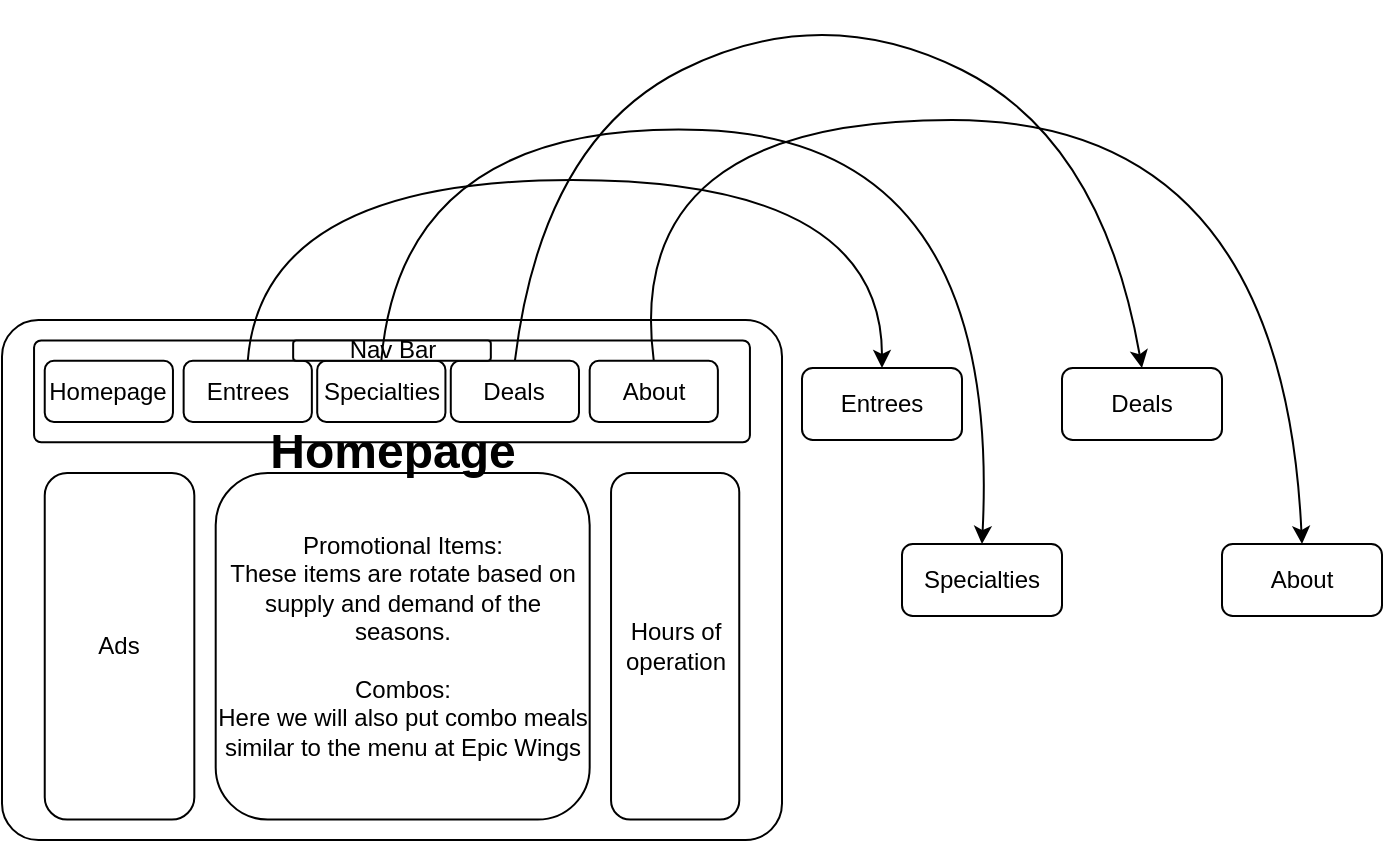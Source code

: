 <mxfile version="23.1.5" type="device" pages="5">
  <diagram name="Homepage" id="-2Uz4xoLv5xEsXEdWfDV">
    <mxGraphModel dx="1042" dy="1669" grid="1" gridSize="10" guides="1" tooltips="1" connect="1" arrows="1" fold="1" page="1" pageScale="1" pageWidth="850" pageHeight="1100" background="none" math="0" shadow="0">
      <root>
        <mxCell id="0" />
        <mxCell id="1" parent="0" />
        <mxCell id="ritLoyQ1nAFYVjHpgi1Y-28" value="" style="group" parent="1" vertex="1" connectable="0">
          <mxGeometry x="60" y="-980" width="690" height="420" as="geometry" />
        </mxCell>
        <mxCell id="ritLoyQ1nAFYVjHpgi1Y-14" value="" style="group" parent="ritLoyQ1nAFYVjHpgi1Y-28" vertex="1" connectable="0">
          <mxGeometry y="160" width="390" height="260" as="geometry" />
        </mxCell>
        <mxCell id="ritLoyQ1nAFYVjHpgi1Y-1" value="Homepage" style="rounded=1;whiteSpace=wrap;html=1;arcSize=7;" parent="ritLoyQ1nAFYVjHpgi1Y-14" vertex="1">
          <mxGeometry width="390" height="260" as="geometry" />
        </mxCell>
        <mxCell id="ritLoyQ1nAFYVjHpgi1Y-2" value="" style="rounded=1;whiteSpace=wrap;html=1;align=center;arcSize=7;" parent="ritLoyQ1nAFYVjHpgi1Y-14" vertex="1">
          <mxGeometry x="16.027" y="10.196" width="357.945" height="50.98" as="geometry" />
        </mxCell>
        <mxCell id="ritLoyQ1nAFYVjHpgi1Y-3" value="Homepage" style="rounded=1;whiteSpace=wrap;html=1;" parent="ritLoyQ1nAFYVjHpgi1Y-14" vertex="1">
          <mxGeometry x="21.37" y="20.392" width="64.11" height="30.588" as="geometry" />
        </mxCell>
        <mxCell id="ritLoyQ1nAFYVjHpgi1Y-4" value="Entrees" style="rounded=1;whiteSpace=wrap;html=1;" parent="ritLoyQ1nAFYVjHpgi1Y-14" vertex="1">
          <mxGeometry x="90.822" y="20.392" width="64.11" height="30.588" as="geometry" />
        </mxCell>
        <mxCell id="ritLoyQ1nAFYVjHpgi1Y-6" value="Specialties" style="rounded=1;whiteSpace=wrap;html=1;" parent="ritLoyQ1nAFYVjHpgi1Y-14" vertex="1">
          <mxGeometry x="157.603" y="20.392" width="64.11" height="30.588" as="geometry" />
        </mxCell>
        <mxCell id="ritLoyQ1nAFYVjHpgi1Y-7" value="Deals" style="rounded=1;whiteSpace=wrap;html=1;" parent="ritLoyQ1nAFYVjHpgi1Y-14" vertex="1">
          <mxGeometry x="224.384" y="20.392" width="64.11" height="30.588" as="geometry" />
        </mxCell>
        <mxCell id="ritLoyQ1nAFYVjHpgi1Y-8" value="About" style="rounded=1;whiteSpace=wrap;html=1;" parent="ritLoyQ1nAFYVjHpgi1Y-14" vertex="1">
          <mxGeometry x="293.836" y="20.392" width="64.11" height="30.588" as="geometry" />
        </mxCell>
        <mxCell id="ritLoyQ1nAFYVjHpgi1Y-24" style="edgeStyle=none;rounded=0;orthogonalLoop=1;jettySize=auto;html=1;entryX=0.5;entryY=0;entryDx=0;entryDy=0;" parent="ritLoyQ1nAFYVjHpgi1Y-14" source="ritLoyQ1nAFYVjHpgi1Y-9" target="ritLoyQ1nAFYVjHpgi1Y-6" edge="1">
          <mxGeometry relative="1" as="geometry" />
        </mxCell>
        <mxCell id="ritLoyQ1nAFYVjHpgi1Y-9" value="Nav Bar" style="rounded=1;whiteSpace=wrap;html=1;" parent="ritLoyQ1nAFYVjHpgi1Y-14" vertex="1">
          <mxGeometry x="145.582" y="10.196" width="98.836" height="10.196" as="geometry" />
        </mxCell>
        <mxCell id="ritLoyQ1nAFYVjHpgi1Y-10" value="Ads" style="rounded=1;whiteSpace=wrap;html=1;" parent="ritLoyQ1nAFYVjHpgi1Y-14" vertex="1">
          <mxGeometry x="21.37" y="76.471" width="74.795" height="173.333" as="geometry" />
        </mxCell>
        <mxCell id="ritLoyQ1nAFYVjHpgi1Y-11" value="Hours of operation" style="rounded=1;whiteSpace=wrap;html=1;" parent="ritLoyQ1nAFYVjHpgi1Y-14" vertex="1">
          <mxGeometry x="304.521" y="76.471" width="64.11" height="173.333" as="geometry" />
        </mxCell>
        <mxCell id="ritLoyQ1nAFYVjHpgi1Y-12" value="Promotional Items:&lt;br&gt;These items are rotate based on supply and demand of the seasons.&lt;br&gt;&lt;br&gt;Combos:&lt;br&gt;Here we will also put combo meals similar to the menu at Epic Wings" style="rounded=1;whiteSpace=wrap;html=1;" parent="ritLoyQ1nAFYVjHpgi1Y-14" vertex="1">
          <mxGeometry x="106.849" y="76.471" width="186.986" height="173.333" as="geometry" />
        </mxCell>
        <mxCell id="ritLoyQ1nAFYVjHpgi1Y-13" value="Homepage" style="text;strokeColor=none;fillColor=none;html=1;fontSize=24;fontStyle=1;verticalAlign=middle;align=center;" parent="ritLoyQ1nAFYVjHpgi1Y-14" vertex="1">
          <mxGeometry x="154.932" y="56.078" width="80.137" height="20.392" as="geometry" />
        </mxCell>
        <mxCell id="ritLoyQ1nAFYVjHpgi1Y-16" value="Entrees" style="rounded=1;whiteSpace=wrap;html=1;" parent="ritLoyQ1nAFYVjHpgi1Y-28" vertex="1">
          <mxGeometry x="400" y="184" width="80" height="36" as="geometry" />
        </mxCell>
        <mxCell id="ritLoyQ1nAFYVjHpgi1Y-17" value="Specialties" style="rounded=1;whiteSpace=wrap;html=1;" parent="ritLoyQ1nAFYVjHpgi1Y-28" vertex="1">
          <mxGeometry x="450" y="272" width="80" height="36" as="geometry" />
        </mxCell>
        <mxCell id="ritLoyQ1nAFYVjHpgi1Y-18" value="Deals" style="rounded=1;whiteSpace=wrap;html=1;" parent="ritLoyQ1nAFYVjHpgi1Y-28" vertex="1">
          <mxGeometry x="530" y="184" width="80" height="36" as="geometry" />
        </mxCell>
        <mxCell id="ritLoyQ1nAFYVjHpgi1Y-19" value="About" style="rounded=1;whiteSpace=wrap;html=1;" parent="ritLoyQ1nAFYVjHpgi1Y-28" vertex="1">
          <mxGeometry x="610" y="272" width="80" height="36" as="geometry" />
        </mxCell>
        <mxCell id="ritLoyQ1nAFYVjHpgi1Y-22" value="" style="curved=1;endArrow=classic;html=1;rounded=0;exitX=0.5;exitY=0;exitDx=0;exitDy=0;entryX=0.5;entryY=0;entryDx=0;entryDy=0;" parent="ritLoyQ1nAFYVjHpgi1Y-28" source="ritLoyQ1nAFYVjHpgi1Y-4" target="ritLoyQ1nAFYVjHpgi1Y-16" edge="1">
          <mxGeometry width="50" height="50" relative="1" as="geometry">
            <mxPoint x="110" y="140" as="sourcePoint" />
            <mxPoint x="440" y="120" as="targetPoint" />
            <Array as="points">
              <mxPoint x="130" y="90" />
              <mxPoint x="440" y="90" />
            </Array>
          </mxGeometry>
        </mxCell>
        <mxCell id="ritLoyQ1nAFYVjHpgi1Y-23" value="" style="curved=1;endArrow=classic;html=1;rounded=0;exitX=0.5;exitY=0;exitDx=0;exitDy=0;entryX=0.5;entryY=0;entryDx=0;entryDy=0;" parent="ritLoyQ1nAFYVjHpgi1Y-28" source="ritLoyQ1nAFYVjHpgi1Y-6" target="ritLoyQ1nAFYVjHpgi1Y-17" edge="1">
          <mxGeometry width="50" height="50" relative="1" as="geometry">
            <mxPoint x="193" y="150" as="sourcePoint" />
            <mxPoint x="510" y="154" as="targetPoint" />
            <Array as="points">
              <mxPoint x="200" y="60" />
              <mxPoint x="500" y="70" />
            </Array>
          </mxGeometry>
        </mxCell>
        <mxCell id="ritLoyQ1nAFYVjHpgi1Y-26" value="" style="curved=1;endArrow=classic;html=1;rounded=0;exitX=0.5;exitY=0;exitDx=0;exitDy=0;entryX=0.5;entryY=0;entryDx=0;entryDy=0;" parent="ritLoyQ1nAFYVjHpgi1Y-28" source="ritLoyQ1nAFYVjHpgi1Y-7" target="ritLoyQ1nAFYVjHpgi1Y-18" edge="1">
          <mxGeometry width="50" height="50" relative="1" as="geometry">
            <mxPoint x="253" y="156" as="sourcePoint" />
            <mxPoint x="570" y="160" as="targetPoint" />
            <Array as="points">
              <mxPoint x="270" y="70" />
              <mxPoint x="410" />
              <mxPoint x="550" y="70" />
            </Array>
          </mxGeometry>
        </mxCell>
        <mxCell id="ritLoyQ1nAFYVjHpgi1Y-27" value="" style="curved=1;endArrow=classic;html=1;rounded=0;exitX=0.5;exitY=0;exitDx=0;exitDy=0;entryX=0.5;entryY=0;entryDx=0;entryDy=0;" parent="ritLoyQ1nAFYVjHpgi1Y-28" source="ritLoyQ1nAFYVjHpgi1Y-8" target="ritLoyQ1nAFYVjHpgi1Y-19" edge="1">
          <mxGeometry width="50" height="50" relative="1" as="geometry">
            <mxPoint x="320" y="180" as="sourcePoint" />
            <mxPoint x="620" y="272" as="targetPoint" />
            <Array as="points">
              <mxPoint x="310" y="60" />
              <mxPoint x="640" y="60" />
            </Array>
          </mxGeometry>
        </mxCell>
      </root>
    </mxGraphModel>
  </diagram>
  <diagram id="pyK3jYWYq1hpXBXb8Vyi" name="Entrees">
    <mxGraphModel dx="1042" dy="569" grid="1" gridSize="10" guides="1" tooltips="1" connect="1" arrows="1" fold="1" page="1" pageScale="1" pageWidth="850" pageHeight="1100" math="0" shadow="0">
      <root>
        <mxCell id="0" />
        <mxCell id="1" parent="0" />
      </root>
    </mxGraphModel>
  </diagram>
  <diagram id="4oqRE2kprmeUy4Gw8Zbm" name="Specialties">
    <mxGraphModel dx="1042" dy="569" grid="1" gridSize="10" guides="1" tooltips="1" connect="1" arrows="1" fold="1" page="1" pageScale="1" pageWidth="850" pageHeight="1100" math="0" shadow="0">
      <root>
        <mxCell id="0" />
        <mxCell id="1" parent="0" />
      </root>
    </mxGraphModel>
  </diagram>
  <diagram id="IEau3U8rDDn6u0FyuPS6" name="Deals">
    <mxGraphModel dx="1042" dy="569" grid="1" gridSize="10" guides="1" tooltips="1" connect="1" arrows="1" fold="1" page="1" pageScale="1" pageWidth="850" pageHeight="1100" math="0" shadow="0">
      <root>
        <mxCell id="0" />
        <mxCell id="1" parent="0" />
      </root>
    </mxGraphModel>
  </diagram>
  <diagram id="2Yk2l9WQFn7_urWk1sff" name="About">
    <mxGraphModel dx="1042" dy="569" grid="1" gridSize="10" guides="1" tooltips="1" connect="1" arrows="1" fold="1" page="1" pageScale="1" pageWidth="850" pageHeight="1100" math="0" shadow="0">
      <root>
        <mxCell id="0" />
        <mxCell id="1" parent="0" />
      </root>
    </mxGraphModel>
  </diagram>
</mxfile>
